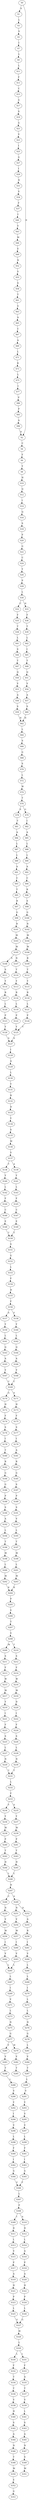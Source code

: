 strict digraph  {
	S0 -> S1 [ label = S ];
	S0 -> S2 [ label = D ];
	S1 -> S3 [ label = L ];
	S2 -> S4 [ label = C ];
	S3 -> S5 [ label = V ];
	S4 -> S6 [ label = F ];
	S5 -> S7 [ label = I ];
	S6 -> S8 [ label = Y ];
	S7 -> S9 [ label = L ];
	S8 -> S10 [ label = H ];
	S9 -> S11 [ label = L ];
	S10 -> S12 [ label = Q ];
	S11 -> S13 [ label = F ];
	S12 -> S14 [ label = I ];
	S13 -> S15 [ label = C ];
	S14 -> S16 [ label = Q ];
	S15 -> S17 [ label = G ];
	S16 -> S18 [ label = S ];
	S17 -> S19 [ label = S ];
	S18 -> S20 [ label = P ];
	S19 -> S21 [ label = G ];
	S20 -> S22 [ label = G ];
	S21 -> S23 [ label = V ];
	S22 -> S24 [ label = C ];
	S23 -> S25 [ label = I ];
	S24 -> S26 [ label = Y ];
	S25 -> S27 [ label = G ];
	S26 -> S28 [ label = P ];
	S27 -> S29 [ label = I ];
	S28 -> S30 [ label = L ];
	S29 -> S31 [ label = N ];
	S30 -> S32 [ label = C ];
	S30 -> S33 [ label = H ];
	S31 -> S34 [ label = V ];
	S32 -> S35 [ label = F ];
	S33 -> S36 [ label = F ];
	S34 -> S37 [ label = F ];
	S35 -> S38 [ label = T ];
	S36 -> S39 [ label = T ];
	S37 -> S40 [ label = I ];
	S38 -> S41 [ label = L ];
	S39 -> S42 [ label = L ];
	S40 -> S43 [ label = V ];
	S41 -> S44 [ label = S ];
	S42 -> S45 [ label = I ];
	S43 -> S46 [ label = M ];
	S44 -> S47 [ label = T ];
	S45 -> S48 [ label = T ];
	S46 -> S49 [ label = E ];
	S47 -> S50 [ label = Q ];
	S48 -> S51 [ label = Q ];
	S49 -> S52 [ label = N ];
	S50 -> S53 [ label = V ];
	S51 -> S54 [ label = V ];
	S52 -> S55 [ label = V ];
	S53 -> S56 [ label = A ];
	S54 -> S57 [ label = A ];
	S55 -> S58 [ label = S ];
	S56 -> S59 [ label = S ];
	S57 -> S60 [ label = S ];
	S58 -> S61 [ label = T ];
	S59 -> S62 [ label = H ];
	S60 -> S62 [ label = H ];
	S61 -> S63 [ label = G ];
	S62 -> S64 [ label = L ];
	S63 -> S65 [ label = A ];
	S64 -> S66 [ label = S ];
	S65 -> S67 [ label = C ];
	S66 -> S68 [ label = G ];
	S67 -> S69 [ label = A ];
	S68 -> S70 [ label = S ];
	S69 -> S71 [ label = L ];
	S70 -> S72 [ label = L ];
	S71 -> S73 [ label = K ];
	S72 -> S74 [ label = W ];
	S73 -> S75 [ label = L ];
	S74 -> S76 [ label = T ];
	S75 -> S77 [ label = I ];
	S76 -> S78 [ label = S ];
	S76 -> S79 [ label = G ];
	S77 -> S80 [ label = P ];
	S78 -> S81 [ label = T ];
	S79 -> S82 [ label = I ];
	S80 -> S83 [ label = P ];
	S81 -> S84 [ label = A ];
	S82 -> S85 [ label = A ];
	S83 -> S86 [ label = A ];
	S84 -> S87 [ label = L ];
	S85 -> S88 [ label = L ];
	S86 -> S2 [ label = D ];
	S87 -> S89 [ label = L ];
	S88 -> S90 [ label = L ];
	S89 -> S91 [ label = A ];
	S90 -> S92 [ label = A ];
	S91 -> S93 [ label = C ];
	S92 -> S94 [ label = C ];
	S93 -> S95 [ label = T ];
	S94 -> S96 [ label = R ];
	S95 -> S97 [ label = R ];
	S96 -> S98 [ label = S ];
	S97 -> S99 [ label = G ];
	S98 -> S100 [ label = G ];
	S99 -> S101 [ label = R ];
	S100 -> S102 [ label = N ];
	S101 -> S103 [ label = M ];
	S102 -> S104 [ label = M ];
	S103 -> S105 [ label = M ];
	S104 -> S106 [ label = M ];
	S105 -> S107 [ label = N ];
	S105 -> S108 [ label = S ];
	S106 -> S109 [ label = R ];
	S107 -> S110 [ label = T ];
	S108 -> S111 [ label = S ];
	S109 -> S112 [ label = T ];
	S110 -> S113 [ label = Y ];
	S111 -> S114 [ label = Y ];
	S112 -> S115 [ label = Y ];
	S113 -> S116 [ label = R ];
	S114 -> S117 [ label = R ];
	S115 -> S118 [ label = R ];
	S116 -> S119 [ label = L ];
	S117 -> S120 [ label = L ];
	S118 -> S121 [ label = L ];
	S119 -> S122 [ label = P ];
	S120 -> S123 [ label = P ];
	S121 -> S124 [ label = P ];
	S122 -> S125 [ label = Y ];
	S123 -> S126 [ label = Y ];
	S124 -> S125 [ label = Y ];
	S125 -> S127 [ label = S ];
	S126 -> S127 [ label = S ];
	S127 -> S128 [ label = I ];
	S128 -> S129 [ label = A ];
	S129 -> S130 [ label = L ];
	S130 -> S131 [ label = Y ];
	S131 -> S132 [ label = R ];
	S132 -> S133 [ label = D ];
	S133 -> S134 [ label = Y ];
	S134 -> S135 [ label = S ];
	S135 -> S136 [ label = M ];
	S136 -> S137 [ label = V ];
	S137 -> S138 [ label = T ];
	S137 -> S139 [ label = A ];
	S138 -> S140 [ label = Y ];
	S139 -> S141 [ label = Y ];
	S140 -> S142 [ label = L ];
	S141 -> S143 [ label = L ];
	S142 -> S144 [ label = F ];
	S143 -> S145 [ label = F ];
	S144 -> S146 [ label = C ];
	S145 -> S147 [ label = C ];
	S146 -> S148 [ label = E ];
	S147 -> S149 [ label = E ];
	S148 -> S150 [ label = T ];
	S149 -> S150 [ label = T ];
	S150 -> S151 [ label = S ];
	S151 -> S152 [ label = G ];
	S152 -> S153 [ label = L ];
	S153 -> S154 [ label = F ];
	S154 -> S155 [ label = H ];
	S155 -> S156 [ label = F ];
	S156 -> S157 [ label = S ];
	S156 -> S158 [ label = F ];
	S157 -> S159 [ label = Y ];
	S158 -> S160 [ label = Y ];
	S159 -> S161 [ label = L ];
	S160 -> S162 [ label = L ];
	S161 -> S163 [ label = Q ];
	S162 -> S164 [ label = Q ];
	S163 -> S165 [ label = A ];
	S164 -> S166 [ label = A ];
	S165 -> S167 [ label = V ];
	S166 -> S168 [ label = V ];
	S167 -> S169 [ label = C ];
	S168 -> S169 [ label = C ];
	S169 -> S170 [ label = G ];
	S169 -> S171 [ label = S ];
	S170 -> S172 [ label = H ];
	S171 -> S173 [ label = H ];
	S172 -> S174 [ label = F ];
	S173 -> S175 [ label = F ];
	S174 -> S176 [ label = S ];
	S175 -> S177 [ label = S ];
	S176 -> S178 [ label = I ];
	S177 -> S179 [ label = I ];
	S178 -> S180 [ label = T ];
	S179 -> S181 [ label = A ];
	S180 -> S182 [ label = R ];
	S181 -> S183 [ label = R ];
	S182 -> S184 [ label = G ];
	S183 -> S185 [ label = G ];
	S184 -> S186 [ label = G ];
	S185 -> S187 [ label = S ];
	S186 -> S188 [ label = P ];
	S187 -> S189 [ label = P ];
	S188 -> S190 [ label = S ];
	S189 -> S191 [ label = S ];
	S190 -> S192 [ label = A ];
	S191 -> S193 [ label = V ];
	S192 -> S194 [ label = L ];
	S193 -> S195 [ label = L ];
	S194 -> S196 [ label = T ];
	S195 -> S197 [ label = T ];
	S196 -> S198 [ label = M ];
	S197 -> S199 [ label = M ];
	S198 -> S200 [ label = L ];
	S199 -> S201 [ label = L ];
	S200 -> S202 [ label = M ];
	S201 -> S203 [ label = M ];
	S202 -> S204 [ label = K ];
	S203 -> S204 [ label = K ];
	S204 -> S205 [ label = P ];
	S205 -> S206 [ label = V ];
	S206 -> S207 [ label = T ];
	S207 -> S208 [ label = V ];
	S208 -> S209 [ label = M ];
	S208 -> S210 [ label = T ];
	S209 -> S211 [ label = S ];
	S210 -> S212 [ label = S ];
	S211 -> S213 [ label = F ];
	S212 -> S214 [ label = F ];
	S213 -> S215 [ label = W ];
	S214 -> S216 [ label = W ];
	S215 -> S217 [ label = M ];
	S216 -> S218 [ label = M ];
	S217 -> S219 [ label = Y ];
	S218 -> S220 [ label = D ];
	S219 -> S221 [ label = I ];
	S220 -> S222 [ label = I ];
	S221 -> S223 [ label = F ];
	S222 -> S224 [ label = F ];
	S223 -> S225 [ label = S ];
	S224 -> S226 [ label = S ];
	S225 -> S227 [ label = L ];
	S226 -> S228 [ label = L ];
	S227 -> S229 [ label = N ];
	S228 -> S230 [ label = N ];
	S229 -> S231 [ label = T ];
	S230 -> S231 [ label = T ];
	S231 -> S232 [ label = L ];
	S232 -> S233 [ label = F ];
	S233 -> S234 [ label = Y ];
	S233 -> S235 [ label = S ];
	S234 -> S236 [ label = Y ];
	S235 -> S237 [ label = Y ];
	S236 -> S238 [ label = M ];
	S237 -> S239 [ label = M ];
	S238 -> S240 [ label = P ];
	S239 -> S241 [ label = P ];
	S240 -> S242 [ label = T ];
	S241 -> S243 [ label = T ];
	S242 -> S244 [ label = H ];
	S243 -> S245 [ label = H ];
	S244 -> S246 [ label = L ];
	S245 -> S246 [ label = L ];
	S246 -> S247 [ label = H ];
	S247 -> S248 [ label = C ];
	S247 -> S249 [ label = S ];
	S248 -> S250 [ label = N ];
	S249 -> S251 [ label = N ];
	S249 -> S252 [ label = D ];
	S250 -> S253 [ label = V ];
	S251 -> S254 [ label = V ];
	S252 -> S255 [ label = A ];
	S253 -> S256 [ label = M ];
	S254 -> S257 [ label = M ];
	S255 -> S258 [ label = R ];
	S256 -> S259 [ label = I ];
	S257 -> S260 [ label = I ];
	S258 -> S261 [ label = I ];
	S259 -> S262 [ label = V ];
	S260 -> S263 [ label = V ];
	S261 -> S264 [ label = V ];
	S262 -> S265 [ label = L ];
	S263 -> S265 [ label = L ];
	S264 -> S266 [ label = L ];
	S265 -> S267 [ label = L ];
	S266 -> S268 [ label = L ];
	S267 -> S269 [ label = I ];
	S268 -> S270 [ label = I ];
	S269 -> S271 [ label = V ];
	S270 -> S272 [ label = L ];
	S271 -> S273 [ label = L ];
	S272 -> S274 [ label = L ];
	S273 -> S275 [ label = N ];
	S274 -> S276 [ label = N ];
	S275 -> S277 [ label = G ];
	S276 -> S278 [ label = G ];
	S277 -> S279 [ label = M ];
	S277 -> S280 [ label = V ];
	S278 -> S281 [ label = L ];
	S279 -> S282 [ label = V ];
	S280 -> S283 [ label = V ];
	S281 -> S284 [ label = V ];
	S282 -> S285 [ label = T ];
	S283 -> S286 [ label = T ];
	S284 -> S287 [ label = T ];
	S286 -> S288 [ label = L ];
	S287 -> S289 [ label = L ];
	S288 -> S290 [ label = V ];
	S289 -> S291 [ label = V ];
	S290 -> S292 [ label = Y ];
	S291 -> S293 [ label = Y ];
	S292 -> S294 [ label = I ];
	S293 -> S295 [ label = V ];
	S294 -> S296 [ label = V ];
	S295 -> S297 [ label = V ];
	S296 -> S298 [ label = L ];
	S297 -> S299 [ label = L ];
	S298 -> S300 [ label = F ];
	S299 -> S301 [ label = F ];
	S300 -> S302 [ label = I ];
	S301 -> S303 [ label = I ];
	S302 -> S304 [ label = G ];
	S303 -> S305 [ label = G ];
	S304 -> S306 [ label = F ];
	S305 -> S306 [ label = F ];
	S306 -> S307 [ label = L ];
	S307 -> S308 [ label = P ];
	S308 -> S309 [ label = I ];
	S308 -> S310 [ label = A ];
	S309 -> S311 [ label = D ];
	S310 -> S312 [ label = D ];
	S311 -> S313 [ label = L ];
	S312 -> S314 [ label = L ];
	S313 -> S315 [ label = V ];
	S314 -> S316 [ label = A ];
	S315 -> S317 [ label = P ];
	S316 -> S318 [ label = P ];
	S317 -> S319 [ label = A ];
	S318 -> S320 [ label = A ];
	S319 -> S321 [ label = H ];
	S320 -> S322 [ label = H ];
	S321 -> S323 [ label = P ];
	S322 -> S324 [ label = P ];
	S323 -> S325 [ label = L ];
	S324 -> S326 [ label = L ];
	S325 -> S327 [ label = G ];
	S326 -> S327 [ label = G ];
	S327 -> S328 [ label = M ];
	S328 -> S329 [ label = L ];
	S329 -> S330 [ label = L ];
	S329 -> S331 [ label = I ];
	S330 -> S332 [ label = F ];
	S331 -> S333 [ label = F ];
	S332 -> S334 [ label = T ];
	S333 -> S335 [ label = A ];
	S334 -> S336 [ label = T ];
	S335 -> S337 [ label = T ];
	S336 -> S338 [ label = V ];
	S337 -> S339 [ label = V ];
	S338 -> S340 [ label = H ];
	S339 -> S341 [ label = L ];
	S340 -> S342 [ label = S ];
	S341 -> S343 [ label = S ];
	S342 -> S344 [ label = A ];
	S343 -> S345 [ label = A ];
	S344 -> S346 [ label = N ];
	S345 -> S347 [ label = N ];
	S346 -> S348 [ label = T ];
	S347 -> S349 [ label = S ];
	S348 -> S350 [ label = M ];
	S349 -> S351 [ label = M ];
	S350 -> S352 [ label = E ];
	S352 -> S353 [ label = G ];
}
